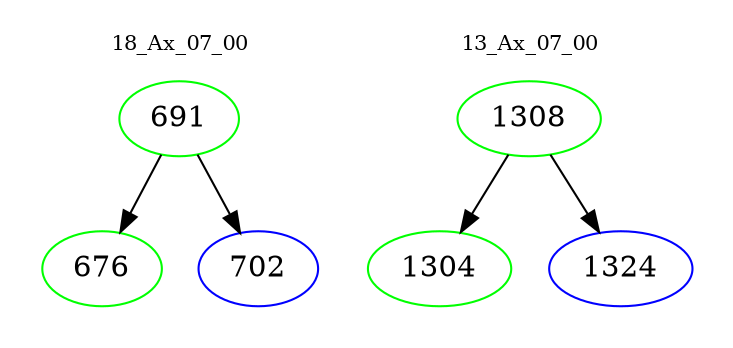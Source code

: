 digraph{
subgraph cluster_0 {
color = white
label = "18_Ax_07_00";
fontsize=10;
T0_691 [label="691", color="green"]
T0_691 -> T0_676 [color="black"]
T0_676 [label="676", color="green"]
T0_691 -> T0_702 [color="black"]
T0_702 [label="702", color="blue"]
}
subgraph cluster_1 {
color = white
label = "13_Ax_07_00";
fontsize=10;
T1_1308 [label="1308", color="green"]
T1_1308 -> T1_1304 [color="black"]
T1_1304 [label="1304", color="green"]
T1_1308 -> T1_1324 [color="black"]
T1_1324 [label="1324", color="blue"]
}
}
